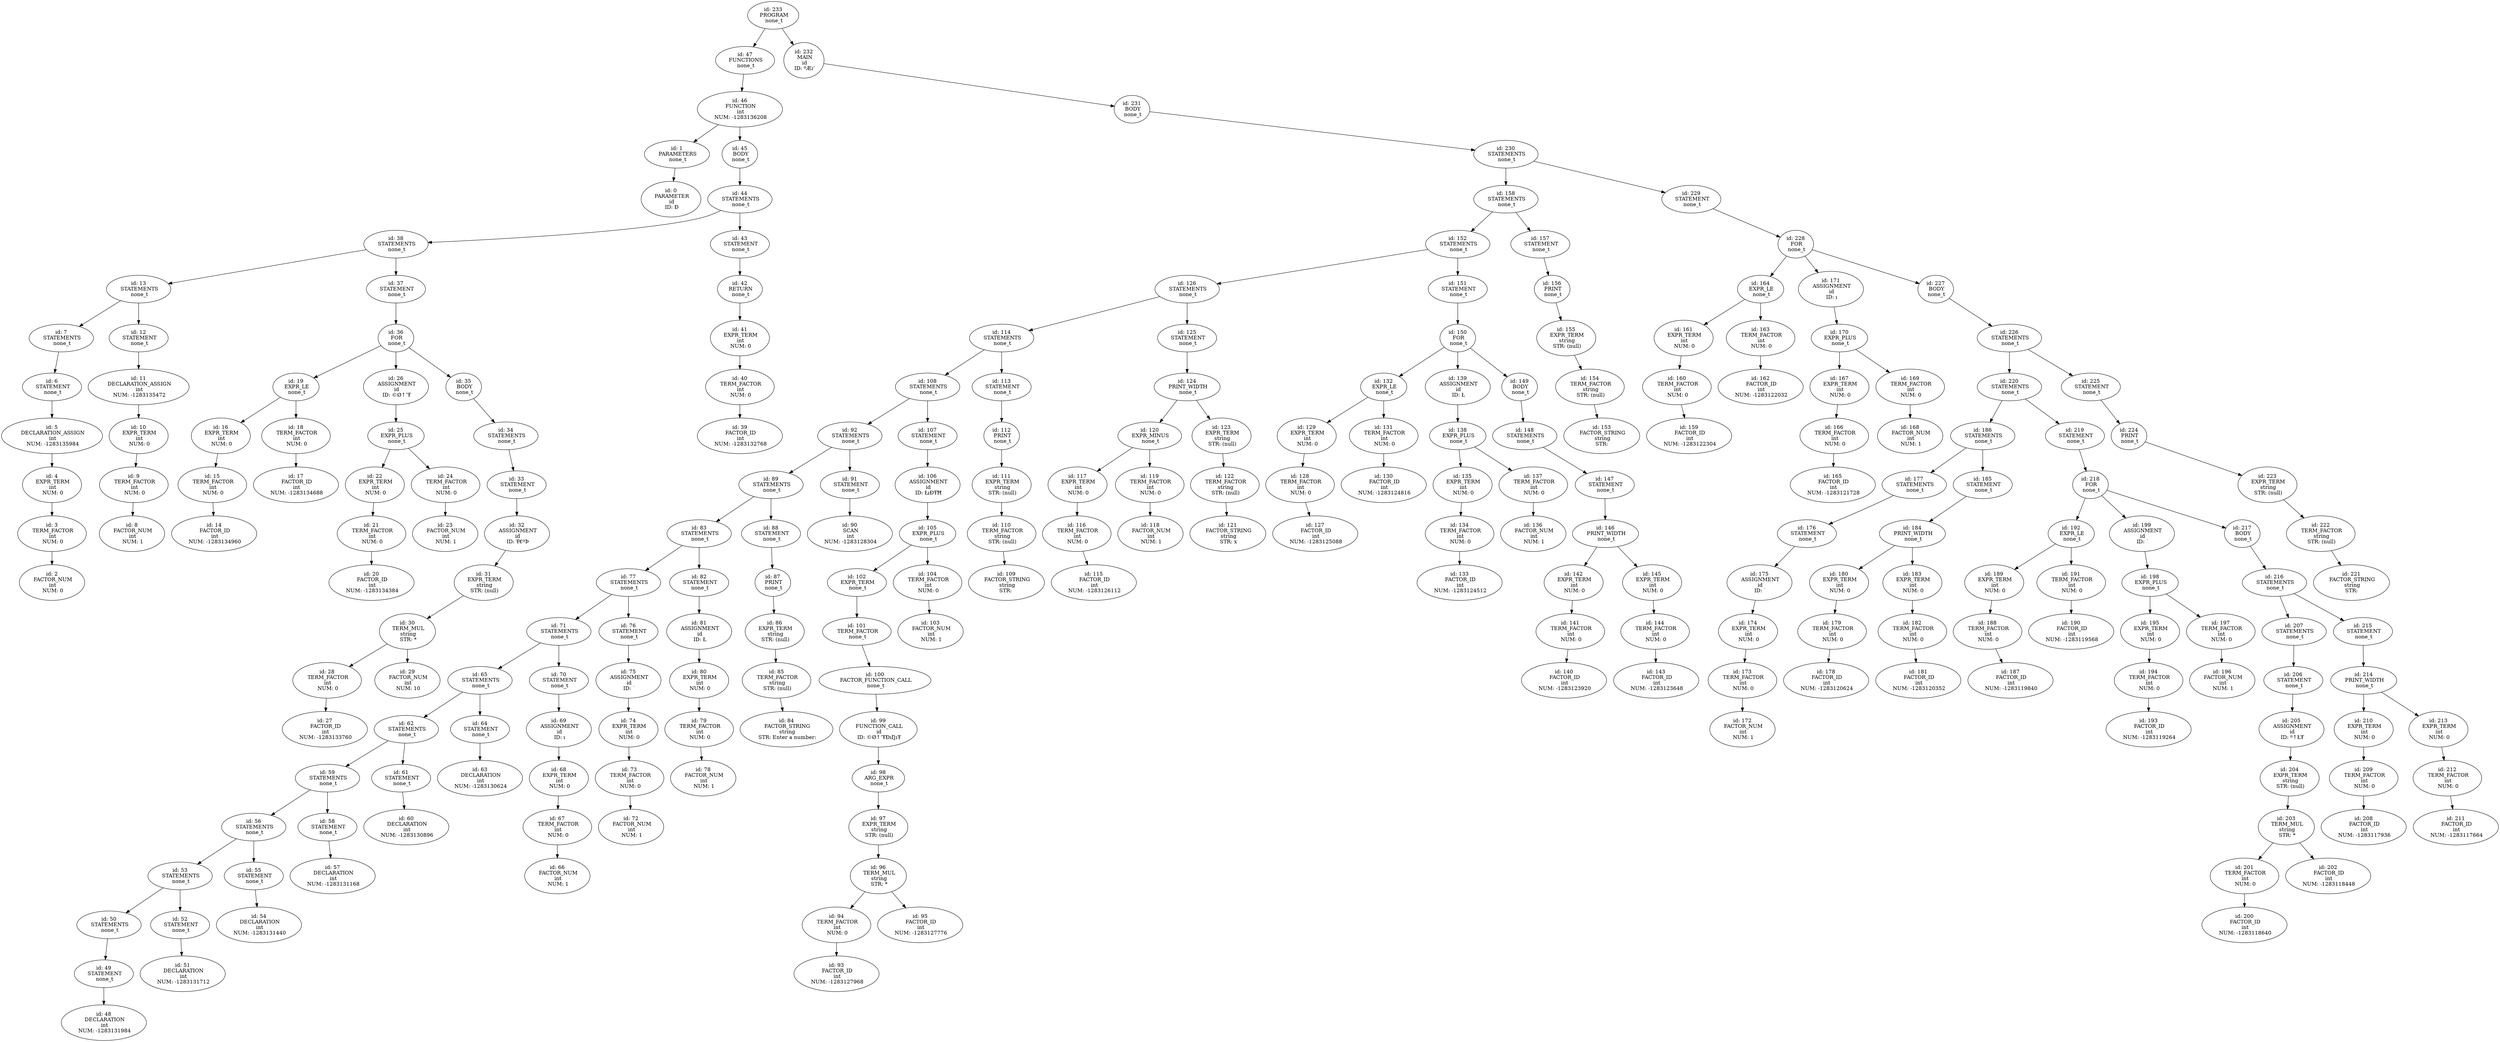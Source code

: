 digraph ast {
n233 [label="id: 233
 PROGRAM
 none_t"];
n233 -> n47;
n47 [label="id: 47
 FUNCTIONS
 none_t"];
n47 -> n46;
n46 [label="id: 46
 FUNCTION
 int
 NUM: -1283136208"];
n46 -> n1;
n1 [label="id: 1
 PARAMETERS
 none_t"];
n1 -> n0;
n0 [label="id: 0
 PARAMETER
 id
 ID: Ð"];
n46 -> n45;
n45 [label="id: 45
 BODY
 none_t"];
n45 -> n44;
n44 [label="id: 44
 STATEMENTS
 none_t"];
n44 -> n38;
n38 [label="id: 38
 STATEMENTS
 none_t"];
n38 -> n13;
n13 [label="id: 13
 STATEMENTS
 none_t"];
n13 -> n7;
n7 [label="id: 7
 STATEMENTS
 none_t"];
n7 -> n6;
n6 [label="id: 6
 STATEMENT
 none_t"];
n6 -> n5;
n5 [label="id: 5
 DECLARATION_ASSIGN
 int
 NUM: -1283135984"];
n5 -> n4;
n4 [label="id: 4
 EXPR_TERM
 int
 NUM: 0"];
n4 -> n3;
n3 [label="id: 3
 TERM_FACTOR
 int
 NUM: 0"];
n3 -> n2;
n2 [label="id: 2
 FACTOR_NUM
 int
 NUM: 0"];
n13 -> n12;
n12 [label="id: 12
 STATEMENT
 none_t"];
n12 -> n11;
n11 [label="id: 11
 DECLARATION_ASSIGN
 int
 NUM: -1283135472"];
n11 -> n10;
n10 [label="id: 10
 EXPR_TERM
 int
 NUM: 0"];
n10 -> n9;
n9 [label="id: 9
 TERM_FACTOR
 int
 NUM: 0"];
n9 -> n8;
n8 [label="id: 8
 FACTOR_NUM
 int
 NUM: 1"];
n38 -> n37;
n37 [label="id: 37
 STATEMENT
 none_t"];
n37 -> n36;
n36 [label="id: 36
 FOR
 none_t"];
n36 -> n19;
n19 [label="id: 19
 EXPR_LE
 none_t"];
n19 -> n16;
n16 [label="id: 16
 EXPR_TERM
 int
 NUM: 0"];
n16 -> n15;
n15 [label="id: 15
 TERM_FACTOR
 int
 NUM: 0"];
n15 -> n14;
n14 [label="id: 14
 FACTOR_ID
 int
 NUM: -1283134960"];
n19 -> n18;
n18 [label="id: 18
 TERM_FACTOR
 int
 NUM: 0"];
n18 -> n17;
n17 [label="id: 17
 FACTOR_ID
 int
 NUM: -1283134688"];
n36 -> n26;
n26 [label="id: 26
 ASSIGNMENT
 id
 ID: ©Ø↑’Ŧ"];
n26 -> n25;
n25 [label="id: 25
 EXPR_PLUS
 none_t"];
n25 -> n22;
n22 [label="id: 22
 EXPR_TERM
 int
 NUM: 0"];
n22 -> n21;
n21 [label="id: 21
 TERM_FACTOR
 int
 NUM: 0"];
n21 -> n20;
n20 [label="id: 20
 FACTOR_ID
 int
 NUM: -1283134384"];
n25 -> n24;
n24 [label="id: 24
 TERM_FACTOR
 int
 NUM: 0"];
n24 -> n23;
n23 [label="id: 23
 FACTOR_NUM
 int
 NUM: 1"];
n36 -> n35;
n35 [label="id: 35
 BODY
 none_t"];
n35 -> n34;
n34 [label="id: 34
 STATEMENTS
 none_t"];
n34 -> n33;
n33 [label="id: 33
 STATEMENT
 none_t"];
n33 -> n32;
n32 [label="id: 32
 ASSIGNMENT
 id
 ID: Ŧ€ºÞ"];
n32 -> n31;
n31 [label="id: 31
 EXPR_TERM
 string
 STR: (null)"];
n31 -> n30;
n30 [label="id: 30
 TERM_MUL
 string
 STR: *"];
n30 -> n28;
n28 [label="id: 28
 TERM_FACTOR
 int
 NUM: 0"];
n28 -> n27;
n27 [label="id: 27
 FACTOR_ID
 int
 NUM: -1283133760"];
n30 -> n29;
n29 [label="id: 29
 FACTOR_NUM
 int
 NUM: 10"];
n44 -> n43;
n43 [label="id: 43
 STATEMENT
 none_t"];
n43 -> n42;
n42 [label="id: 42
 RETURN
 none_t"];
n42 -> n41;
n41 [label="id: 41
 EXPR_TERM
 int
 NUM: 0"];
n41 -> n40;
n40 [label="id: 40
 TERM_FACTOR
 int
 NUM: 0"];
n40 -> n39;
n39 [label="id: 39
 FACTOR_ID
 int
 NUM: -1283132768"];
n233 -> n232;
n232 [label="id: 232
 MAIN
 id
 ID: ºÆı’"];
n232 -> n231;
n231 [label="id: 231
 BODY
 none_t"];
n231 -> n230;
n230 [label="id: 230
 STATEMENTS
 none_t"];
n230 -> n158;
n158 [label="id: 158
 STATEMENTS
 none_t"];
n158 -> n152;
n152 [label="id: 152
 STATEMENTS
 none_t"];
n152 -> n126;
n126 [label="id: 126
 STATEMENTS
 none_t"];
n126 -> n114;
n114 [label="id: 114
 STATEMENTS
 none_t"];
n114 -> n108;
n108 [label="id: 108
 STATEMENTS
 none_t"];
n108 -> n92;
n92 [label="id: 92
 STATEMENTS
 none_t"];
n92 -> n89;
n89 [label="id: 89
 STATEMENTS
 none_t"];
n89 -> n83;
n83 [label="id: 83
 STATEMENTS
 none_t"];
n83 -> n77;
n77 [label="id: 77
 STATEMENTS
 none_t"];
n77 -> n71;
n71 [label="id: 71
 STATEMENTS
 none_t"];
n71 -> n65;
n65 [label="id: 65
 STATEMENTS
 none_t"];
n65 -> n62;
n62 [label="id: 62
 STATEMENTS
 none_t"];
n62 -> n59;
n59 [label="id: 59
 STATEMENTS
 none_t"];
n59 -> n56;
n56 [label="id: 56
 STATEMENTS
 none_t"];
n56 -> n53;
n53 [label="id: 53
 STATEMENTS
 none_t"];
n53 -> n50;
n50 [label="id: 50
 STATEMENTS
 none_t"];
n50 -> n49;
n49 [label="id: 49
 STATEMENT
 none_t"];
n49 -> n48;
n48 [label="id: 48
 DECLARATION
 int
 NUM: -1283131984"];
n53 -> n52;
n52 [label="id: 52
 STATEMENT
 none_t"];
n52 -> n51;
n51 [label="id: 51
 DECLARATION
 int
 NUM: -1283131712"];
n56 -> n55;
n55 [label="id: 55
 STATEMENT
 none_t"];
n55 -> n54;
n54 [label="id: 54
 DECLARATION
 int
 NUM: -1283131440"];
n59 -> n58;
n58 [label="id: 58
 STATEMENT
 none_t"];
n58 -> n57;
n57 [label="id: 57
 DECLARATION
 int
 NUM: -1283131168"];
n62 -> n61;
n61 [label="id: 61
 STATEMENT
 none_t"];
n61 -> n60;
n60 [label="id: 60
 DECLARATION
 int
 NUM: -1283130896"];
n65 -> n64;
n64 [label="id: 64
 STATEMENT
 none_t"];
n64 -> n63;
n63 [label="id: 63
 DECLARATION
 int
 NUM: -1283130624"];
n71 -> n70;
n70 [label="id: 70
 STATEMENT
 none_t"];
n70 -> n69;
n69 [label="id: 69
 ASSIGNMENT
 id
 ID: ı"];
n69 -> n68;
n68 [label="id: 68
 EXPR_TERM
 int
 NUM: 0"];
n68 -> n67;
n67 [label="id: 67
 TERM_FACTOR
 int
 NUM: 0"];
n67 -> n66;
n66 [label="id: 66
 FACTOR_NUM
 int
 NUM: 1"];
n77 -> n76;
n76 [label="id: 76
 STATEMENT
 none_t"];
n76 -> n75;
n75 [label="id: 75
 ASSIGNMENT
 id
 ID: ˙"];
n75 -> n74;
n74 [label="id: 74
 EXPR_TERM
 int
 NUM: 0"];
n74 -> n73;
n73 [label="id: 73
 TERM_FACTOR
 int
 NUM: 0"];
n73 -> n72;
n72 [label="id: 72
 FACTOR_NUM
 int
 NUM: 1"];
n83 -> n82;
n82 [label="id: 82
 STATEMENT
 none_t"];
n82 -> n81;
n81 [label="id: 81
 ASSIGNMENT
 id
 ID: Ł"];
n81 -> n80;
n80 [label="id: 80
 EXPR_TERM
 int
 NUM: 0"];
n80 -> n79;
n79 [label="id: 79
 TERM_FACTOR
 int
 NUM: 0"];
n79 -> n78;
n78 [label="id: 78
 FACTOR_NUM
 int
 NUM: 1"];
n89 -> n88;
n88 [label="id: 88
 STATEMENT
 none_t"];
n88 -> n87;
n87 [label="id: 87
 PRINT
 none_t"];
n87 -> n86;
n86 [label="id: 86
 EXPR_TERM
 string
 STR: (null)"];
n86 -> n85;
n85 [label="id: 85
 TERM_FACTOR
 string
 STR: (null)"];
n85 -> n84;
n84 [label="id: 84
 FACTOR_STRING
 string
 STR: Enter a number:
"];
n92 -> n91;
n91 [label="id: 91
 STATEMENT
 none_t"];
n91 -> n90;
n90 [label="id: 90
 SCAN
 int
 NUM: -1283128304"];
n108 -> n107;
n107 [label="id: 107
 STATEMENT
 none_t"];
n107 -> n106;
n106 [label="id: 106
 ASSIGNMENT
 id
 ID: ŁıÐŦĦ"];
n106 -> n105;
n105 [label="id: 105
 EXPR_PLUS
 none_t"];
n105 -> n102;
n102 [label="id: 102
 EXPR_TERM
 none_t"];
n102 -> n101;
n101 [label="id: 101
 TERM_FACTOR
 none_t"];
n101 -> n100;
n100 [label="id: 100
 FACTOR_FUNCTION_CALL
 none_t"];
n100 -> n99;
n99 [label="id: 99
 FUNCTION_CALL
 id
 ID: ©Ø↑’ŦÐıŊıŦ"];
n99 -> n98;
n98 [label="id: 98
 ARG_EXPR
 none_t"];
n98 -> n97;
n97 [label="id: 97
 EXPR_TERM
 string
 STR: (null)"];
n97 -> n96;
n96 [label="id: 96
 TERM_MUL
 string
 STR: *"];
n96 -> n94;
n94 [label="id: 94
 TERM_FACTOR
 int
 NUM: 0"];
n94 -> n93;
n93 [label="id: 93
 FACTOR_ID
 int
 NUM: -1283127968"];
n96 -> n95;
n95 [label="id: 95
 FACTOR_ID
 int
 NUM: -1283127776"];
n105 -> n104;
n104 [label="id: 104
 TERM_FACTOR
 int
 NUM: 0"];
n104 -> n103;
n103 [label="id: 103
 FACTOR_NUM
 int
 NUM: 1"];
n114 -> n113;
n113 [label="id: 113
 STATEMENT
 none_t"];
n113 -> n112;
n112 [label="id: 112
 PRINT
 none_t"];
n112 -> n111;
n111 [label="id: 111
 EXPR_TERM
 string
 STR: (null)"];
n111 -> n110;
n110 [label="id: 110
 TERM_FACTOR
 string
 STR: (null)"];
n110 -> n109;
n109 [label="id: 109
 FACTOR_STRING
 string
 STR:  "];
n126 -> n125;
n125 [label="id: 125
 STATEMENT
 none_t"];
n125 -> n124;
n124 [label="id: 124
 PRINT_WIDTH
 none_t"];
n124 -> n120;
n120 [label="id: 120
 EXPR_MINUS
 none_t"];
n120 -> n117;
n117 [label="id: 117
 EXPR_TERM
 int
 NUM: 0"];
n117 -> n116;
n116 [label="id: 116
 TERM_FACTOR
 int
 NUM: 0"];
n116 -> n115;
n115 [label="id: 115
 FACTOR_ID
 int
 NUM: -1283126112"];
n120 -> n119;
n119 [label="id: 119
 TERM_FACTOR
 int
 NUM: 0"];
n119 -> n118;
n118 [label="id: 118
 FACTOR_NUM
 int
 NUM: 1"];
n124 -> n123;
n123 [label="id: 123
 EXPR_TERM
 string
 STR: (null)"];
n123 -> n122;
n122 [label="id: 122
 TERM_FACTOR
 string
 STR: (null)"];
n122 -> n121;
n121 [label="id: 121
 FACTOR_STRING
 string
 STR: x"];
n152 -> n151;
n151 [label="id: 151
 STATEMENT
 none_t"];
n151 -> n150;
n150 [label="id: 150
 FOR
 none_t"];
n150 -> n132;
n132 [label="id: 132
 EXPR_LE
 none_t"];
n132 -> n129;
n129 [label="id: 129
 EXPR_TERM
 int
 NUM: 0"];
n129 -> n128;
n128 [label="id: 128
 TERM_FACTOR
 int
 NUM: 0"];
n128 -> n127;
n127 [label="id: 127
 FACTOR_ID
 int
 NUM: -1283125088"];
n132 -> n131;
n131 [label="id: 131
 TERM_FACTOR
 int
 NUM: 0"];
n131 -> n130;
n130 [label="id: 130
 FACTOR_ID
 int
 NUM: -1283124816"];
n150 -> n139;
n139 [label="id: 139
 ASSIGNMENT
 id
 ID: Ł"];
n139 -> n138;
n138 [label="id: 138
 EXPR_PLUS
 none_t"];
n138 -> n135;
n135 [label="id: 135
 EXPR_TERM
 int
 NUM: 0"];
n135 -> n134;
n134 [label="id: 134
 TERM_FACTOR
 int
 NUM: 0"];
n134 -> n133;
n133 [label="id: 133
 FACTOR_ID
 int
 NUM: -1283124512"];
n138 -> n137;
n137 [label="id: 137
 TERM_FACTOR
 int
 NUM: 0"];
n137 -> n136;
n136 [label="id: 136
 FACTOR_NUM
 int
 NUM: 1"];
n150 -> n149;
n149 [label="id: 149
 BODY
 none_t"];
n149 -> n148;
n148 [label="id: 148
 STATEMENTS
 none_t"];
n148 -> n147;
n147 [label="id: 147
 STATEMENT
 none_t"];
n147 -> n146;
n146 [label="id: 146
 PRINT_WIDTH
 none_t"];
n146 -> n142;
n142 [label="id: 142
 EXPR_TERM
 int
 NUM: 0"];
n142 -> n141;
n141 [label="id: 141
 TERM_FACTOR
 int
 NUM: 0"];
n141 -> n140;
n140 [label="id: 140
 FACTOR_ID
 int
 NUM: -1283123920"];
n146 -> n145;
n145 [label="id: 145
 EXPR_TERM
 int
 NUM: 0"];
n145 -> n144;
n144 [label="id: 144
 TERM_FACTOR
 int
 NUM: 0"];
n144 -> n143;
n143 [label="id: 143
 FACTOR_ID
 int
 NUM: -1283123648"];
n158 -> n157;
n157 [label="id: 157
 STATEMENT
 none_t"];
n157 -> n156;
n156 [label="id: 156
 PRINT
 none_t"];
n156 -> n155;
n155 [label="id: 155
 EXPR_TERM
 string
 STR: (null)"];
n155 -> n154;
n154 [label="id: 154
 TERM_FACTOR
 string
 STR: (null)"];
n154 -> n153;
n153 [label="id: 153
 FACTOR_STRING
 string
 STR: 
"];
n230 -> n229;
n229 [label="id: 229
 STATEMENT
 none_t"];
n229 -> n228;
n228 [label="id: 228
 FOR
 none_t"];
n228 -> n164;
n164 [label="id: 164
 EXPR_LE
 none_t"];
n164 -> n161;
n161 [label="id: 161
 EXPR_TERM
 int
 NUM: 0"];
n161 -> n160;
n160 [label="id: 160
 TERM_FACTOR
 int
 NUM: 0"];
n160 -> n159;
n159 [label="id: 159
 FACTOR_ID
 int
 NUM: -1283122304"];
n164 -> n163;
n163 [label="id: 163
 TERM_FACTOR
 int
 NUM: 0"];
n163 -> n162;
n162 [label="id: 162
 FACTOR_ID
 int
 NUM: -1283122032"];
n228 -> n171;
n171 [label="id: 171
 ASSIGNMENT
 id
 ID: ı"];
n171 -> n170;
n170 [label="id: 170
 EXPR_PLUS
 none_t"];
n170 -> n167;
n167 [label="id: 167
 EXPR_TERM
 int
 NUM: 0"];
n167 -> n166;
n166 [label="id: 166
 TERM_FACTOR
 int
 NUM: 0"];
n166 -> n165;
n165 [label="id: 165
 FACTOR_ID
 int
 NUM: -1283121728"];
n170 -> n169;
n169 [label="id: 169
 TERM_FACTOR
 int
 NUM: 0"];
n169 -> n168;
n168 [label="id: 168
 FACTOR_NUM
 int
 NUM: 1"];
n228 -> n227;
n227 [label="id: 227
 BODY
 none_t"];
n227 -> n226;
n226 [label="id: 226
 STATEMENTS
 none_t"];
n226 -> n220;
n220 [label="id: 220
 STATEMENTS
 none_t"];
n220 -> n186;
n186 [label="id: 186
 STATEMENTS
 none_t"];
n186 -> n177;
n177 [label="id: 177
 STATEMENTS
 none_t"];
n177 -> n176;
n176 [label="id: 176
 STATEMENT
 none_t"];
n176 -> n175;
n175 [label="id: 175
 ASSIGNMENT
 id
 ID: ˙"];
n175 -> n174;
n174 [label="id: 174
 EXPR_TERM
 int
 NUM: 0"];
n174 -> n173;
n173 [label="id: 173
 TERM_FACTOR
 int
 NUM: 0"];
n173 -> n172;
n172 [label="id: 172
 FACTOR_NUM
 int
 NUM: 1"];
n186 -> n185;
n185 [label="id: 185
 STATEMENT
 none_t"];
n185 -> n184;
n184 [label="id: 184
 PRINT_WIDTH
 none_t"];
n184 -> n180;
n180 [label="id: 180
 EXPR_TERM
 int
 NUM: 0"];
n180 -> n179;
n179 [label="id: 179
 TERM_FACTOR
 int
 NUM: 0"];
n179 -> n178;
n178 [label="id: 178
 FACTOR_ID
 int
 NUM: -1283120624"];
n184 -> n183;
n183 [label="id: 183
 EXPR_TERM
 int
 NUM: 0"];
n183 -> n182;
n182 [label="id: 182
 TERM_FACTOR
 int
 NUM: 0"];
n182 -> n181;
n181 [label="id: 181
 FACTOR_ID
 int
 NUM: -1283120352"];
n220 -> n219;
n219 [label="id: 219
 STATEMENT
 none_t"];
n219 -> n218;
n218 [label="id: 218
 FOR
 none_t"];
n218 -> n192;
n192 [label="id: 192
 EXPR_LE
 none_t"];
n192 -> n189;
n189 [label="id: 189
 EXPR_TERM
 int
 NUM: 0"];
n189 -> n188;
n188 [label="id: 188
 TERM_FACTOR
 int
 NUM: 0"];
n188 -> n187;
n187 [label="id: 187
 FACTOR_ID
 int
 NUM: -1283119840"];
n192 -> n191;
n191 [label="id: 191
 TERM_FACTOR
 int
 NUM: 0"];
n191 -> n190;
n190 [label="id: 190
 FACTOR_ID
 int
 NUM: -1283119568"];
n218 -> n199;
n199 [label="id: 199
 ASSIGNMENT
 id
 ID: ˙"];
n199 -> n198;
n198 [label="id: 198
 EXPR_PLUS
 none_t"];
n198 -> n195;
n195 [label="id: 195
 EXPR_TERM
 int
 NUM: 0"];
n195 -> n194;
n194 [label="id: 194
 TERM_FACTOR
 int
 NUM: 0"];
n194 -> n193;
n193 [label="id: 193
 FACTOR_ID
 int
 NUM: -1283119264"];
n198 -> n197;
n197 [label="id: 197
 TERM_FACTOR
 int
 NUM: 0"];
n197 -> n196;
n196 [label="id: 196
 FACTOR_NUM
 int
 NUM: 1"];
n218 -> n217;
n217 [label="id: 217
 BODY
 none_t"];
n217 -> n216;
n216 [label="id: 216
 STATEMENTS
 none_t"];
n216 -> n207;
n207 [label="id: 207
 STATEMENTS
 none_t"];
n207 -> n206;
n206 [label="id: 206
 STATEMENT
 none_t"];
n206 -> n205;
n205 [label="id: 205
 ASSIGNMENT
 id
 ID: º↑ŁŦ"];
n205 -> n204;
n204 [label="id: 204
 EXPR_TERM
 string
 STR: (null)"];
n204 -> n203;
n203 [label="id: 203
 TERM_MUL
 string
 STR: *"];
n203 -> n201;
n201 [label="id: 201
 TERM_FACTOR
 int
 NUM: 0"];
n201 -> n200;
n200 [label="id: 200
 FACTOR_ID
 int
 NUM: -1283118640"];
n203 -> n202;
n202 [label="id: 202
 FACTOR_ID
 int
 NUM: -1283118448"];
n216 -> n215;
n215 [label="id: 215
 STATEMENT
 none_t"];
n215 -> n214;
n214 [label="id: 214
 PRINT_WIDTH
 none_t"];
n214 -> n210;
n210 [label="id: 210
 EXPR_TERM
 int
 NUM: 0"];
n210 -> n209;
n209 [label="id: 209
 TERM_FACTOR
 int
 NUM: 0"];
n209 -> n208;
n208 [label="id: 208
 FACTOR_ID
 int
 NUM: -1283117936"];
n214 -> n213;
n213 [label="id: 213
 EXPR_TERM
 int
 NUM: 0"];
n213 -> n212;
n212 [label="id: 212
 TERM_FACTOR
 int
 NUM: 0"];
n212 -> n211;
n211 [label="id: 211
 FACTOR_ID
 int
 NUM: -1283117664"];
n226 -> n225;
n225 [label="id: 225
 STATEMENT
 none_t"];
n225 -> n224;
n224 [label="id: 224
 PRINT
 none_t"];
n224 -> n223;
n223 [label="id: 223
 EXPR_TERM
 string
 STR: (null)"];
n223 -> n222;
n222 [label="id: 222
 TERM_FACTOR
 string
 STR: (null)"];
n222 -> n221;
n221 [label="id: 221
 FACTOR_STRING
 string
 STR: 
"];
}
